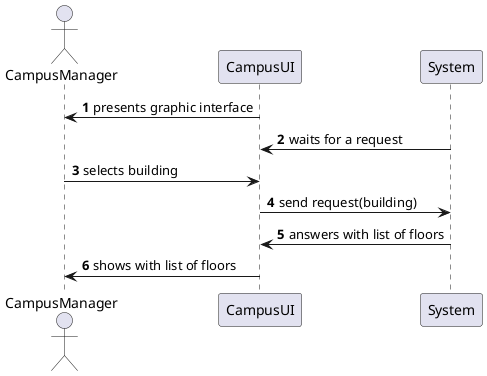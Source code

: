 @startuml

autonumber

actor CampusManager as GC
participant CampusUI as GUI
participant System as S

GUI -> GC :  presents graphic interface
S -> GUI :  waits for a request
GC -> GUI :  selects building
GUI -> S :  send request(building)
S-> GUI :  answers with list of floors
GUI -> GC : shows with list of floors


@enduml